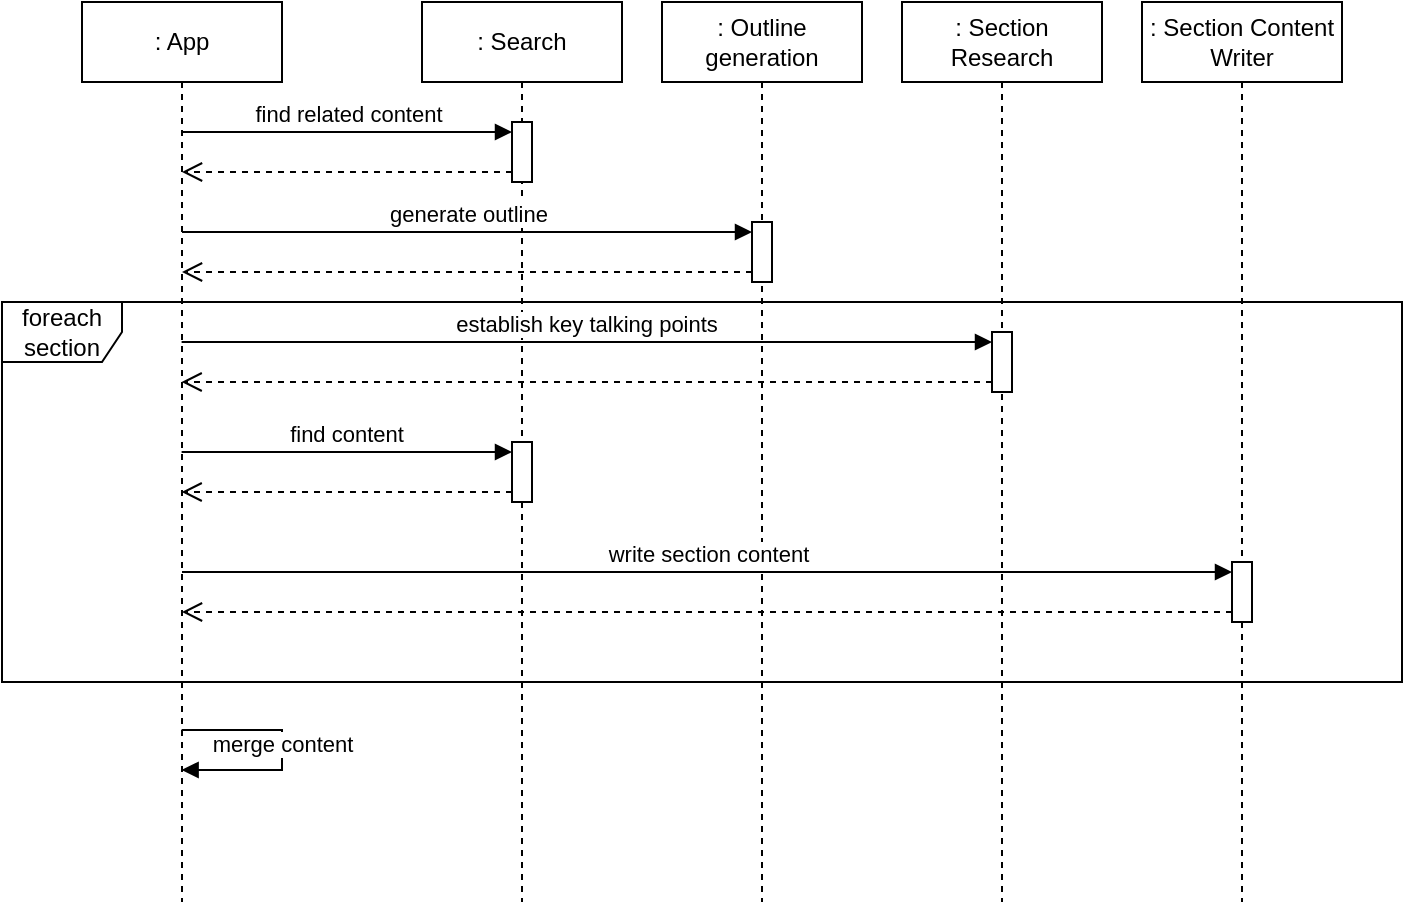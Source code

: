 <mxfile version="26.0.16">
  <diagram name="Page-1" id="Dgegq4GPJ5SBzL4Qflrv">
    <mxGraphModel dx="2037" dy="819" grid="1" gridSize="10" guides="1" tooltips="1" connect="1" arrows="1" fold="1" page="1" pageScale="1" pageWidth="1169" pageHeight="827" math="0" shadow="0">
      <root>
        <mxCell id="0" />
        <mxCell id="1" parent="0" />
        <mxCell id="YCUipV4bi6a7fHZN5A5N-2" value=": App" style="shape=umlLifeline;perimeter=lifelinePerimeter;whiteSpace=wrap;html=1;container=1;dropTarget=0;collapsible=0;recursiveResize=0;outlineConnect=0;portConstraint=eastwest;newEdgeStyle={&quot;curved&quot;:0,&quot;rounded&quot;:0};" vertex="1" parent="1">
          <mxGeometry x="190" y="40" width="100" height="450" as="geometry" />
        </mxCell>
        <mxCell id="YCUipV4bi6a7fHZN5A5N-3" value=": Search" style="shape=umlLifeline;perimeter=lifelinePerimeter;whiteSpace=wrap;html=1;container=1;dropTarget=0;collapsible=0;recursiveResize=0;outlineConnect=0;portConstraint=eastwest;newEdgeStyle={&quot;curved&quot;:0,&quot;rounded&quot;:0};" vertex="1" parent="1">
          <mxGeometry x="360" y="40" width="100" height="450" as="geometry" />
        </mxCell>
        <mxCell id="YCUipV4bi6a7fHZN5A5N-6" value="" style="html=1;points=[[0,0,0,0,5],[0,1,0,0,-5],[1,0,0,0,5],[1,1,0,0,-5]];perimeter=orthogonalPerimeter;outlineConnect=0;targetShapes=umlLifeline;portConstraint=eastwest;newEdgeStyle={&quot;curved&quot;:0,&quot;rounded&quot;:0};" vertex="1" parent="YCUipV4bi6a7fHZN5A5N-3">
          <mxGeometry x="45" y="60" width="10" height="30" as="geometry" />
        </mxCell>
        <mxCell id="YCUipV4bi6a7fHZN5A5N-16" value="" style="html=1;points=[[0,0,0,0,5],[0,1,0,0,-5],[1,0,0,0,5],[1,1,0,0,-5]];perimeter=orthogonalPerimeter;outlineConnect=0;targetShapes=umlLifeline;portConstraint=eastwest;newEdgeStyle={&quot;curved&quot;:0,&quot;rounded&quot;:0};" vertex="1" parent="YCUipV4bi6a7fHZN5A5N-3">
          <mxGeometry x="45" y="220" width="10" height="30" as="geometry" />
        </mxCell>
        <mxCell id="YCUipV4bi6a7fHZN5A5N-7" value="find related content" style="html=1;verticalAlign=bottom;endArrow=block;curved=0;rounded=0;entryX=0;entryY=0;entryDx=0;entryDy=5;entryPerimeter=0;" edge="1" parent="1" source="YCUipV4bi6a7fHZN5A5N-2" target="YCUipV4bi6a7fHZN5A5N-6">
          <mxGeometry width="80" relative="1" as="geometry">
            <mxPoint x="410" y="150" as="sourcePoint" />
            <mxPoint x="490" y="150" as="targetPoint" />
          </mxGeometry>
        </mxCell>
        <mxCell id="YCUipV4bi6a7fHZN5A5N-8" value="" style="html=1;verticalAlign=bottom;endArrow=open;dashed=1;endSize=8;curved=0;rounded=0;exitX=0;exitY=1;exitDx=0;exitDy=-5;exitPerimeter=0;" edge="1" parent="1" source="YCUipV4bi6a7fHZN5A5N-6" target="YCUipV4bi6a7fHZN5A5N-2">
          <mxGeometry relative="1" as="geometry">
            <mxPoint x="480" y="140" as="sourcePoint" />
            <mxPoint x="690" y="410" as="targetPoint" />
          </mxGeometry>
        </mxCell>
        <mxCell id="YCUipV4bi6a7fHZN5A5N-10" value=": Outline generation" style="shape=umlLifeline;perimeter=lifelinePerimeter;whiteSpace=wrap;html=1;container=1;dropTarget=0;collapsible=0;recursiveResize=0;outlineConnect=0;portConstraint=eastwest;newEdgeStyle={&quot;curved&quot;:0,&quot;rounded&quot;:0};" vertex="1" parent="1">
          <mxGeometry x="480" y="40" width="100" height="450" as="geometry" />
        </mxCell>
        <mxCell id="YCUipV4bi6a7fHZN5A5N-11" value="" style="html=1;points=[[0,0,0,0,5],[0,1,0,0,-5],[1,0,0,0,5],[1,1,0,0,-5]];perimeter=orthogonalPerimeter;outlineConnect=0;targetShapes=umlLifeline;portConstraint=eastwest;newEdgeStyle={&quot;curved&quot;:0,&quot;rounded&quot;:0};" vertex="1" parent="YCUipV4bi6a7fHZN5A5N-10">
          <mxGeometry x="45" y="110" width="10" height="30" as="geometry" />
        </mxCell>
        <mxCell id="YCUipV4bi6a7fHZN5A5N-12" value="generate outline" style="html=1;verticalAlign=bottom;endArrow=block;curved=0;rounded=0;entryX=0;entryY=0;entryDx=0;entryDy=5;entryPerimeter=0;" edge="1" parent="1" source="YCUipV4bi6a7fHZN5A5N-2" target="YCUipV4bi6a7fHZN5A5N-11">
          <mxGeometry width="80" relative="1" as="geometry">
            <mxPoint x="620" y="270" as="sourcePoint" />
            <mxPoint x="700" y="270" as="targetPoint" />
          </mxGeometry>
        </mxCell>
        <mxCell id="YCUipV4bi6a7fHZN5A5N-14" value="" style="html=1;verticalAlign=bottom;endArrow=open;dashed=1;endSize=8;curved=0;rounded=0;exitX=0;exitY=1;exitDx=0;exitDy=-5;exitPerimeter=0;" edge="1" parent="1" source="YCUipV4bi6a7fHZN5A5N-11" target="YCUipV4bi6a7fHZN5A5N-2">
          <mxGeometry relative="1" as="geometry">
            <mxPoint x="700" y="210" as="sourcePoint" />
            <mxPoint x="620" y="210" as="targetPoint" />
          </mxGeometry>
        </mxCell>
        <mxCell id="YCUipV4bi6a7fHZN5A5N-17" value="find content" style="html=1;verticalAlign=bottom;endArrow=block;curved=0;rounded=0;entryX=0;entryY=0;entryDx=0;entryDy=5;entryPerimeter=0;" edge="1" parent="1" target="YCUipV4bi6a7fHZN5A5N-16">
          <mxGeometry width="80" relative="1" as="geometry">
            <mxPoint x="239.81" y="265" as="sourcePoint" />
            <mxPoint x="700" y="250" as="targetPoint" />
          </mxGeometry>
        </mxCell>
        <mxCell id="YCUipV4bi6a7fHZN5A5N-19" value="" style="html=1;verticalAlign=bottom;endArrow=open;dashed=1;endSize=8;curved=0;rounded=0;exitX=0;exitY=1;exitDx=0;exitDy=-5;exitPerimeter=0;" edge="1" parent="1" source="YCUipV4bi6a7fHZN5A5N-16">
          <mxGeometry relative="1" as="geometry">
            <mxPoint x="700" y="250" as="sourcePoint" />
            <mxPoint x="239.81" y="285" as="targetPoint" />
          </mxGeometry>
        </mxCell>
        <mxCell id="YCUipV4bi6a7fHZN5A5N-21" value=": Section Research" style="shape=umlLifeline;perimeter=lifelinePerimeter;whiteSpace=wrap;html=1;container=1;dropTarget=0;collapsible=0;recursiveResize=0;outlineConnect=0;portConstraint=eastwest;newEdgeStyle={&quot;curved&quot;:0,&quot;rounded&quot;:0};" vertex="1" parent="1">
          <mxGeometry x="600" y="40" width="100" height="450" as="geometry" />
        </mxCell>
        <mxCell id="YCUipV4bi6a7fHZN5A5N-22" value="" style="html=1;points=[[0,0,0,0,5],[0,1,0,0,-5],[1,0,0,0,5],[1,1,0,0,-5]];perimeter=orthogonalPerimeter;outlineConnect=0;targetShapes=umlLifeline;portConstraint=eastwest;newEdgeStyle={&quot;curved&quot;:0,&quot;rounded&quot;:0};" vertex="1" parent="YCUipV4bi6a7fHZN5A5N-21">
          <mxGeometry x="45" y="165" width="10" height="30" as="geometry" />
        </mxCell>
        <mxCell id="YCUipV4bi6a7fHZN5A5N-23" value="establish key talking points" style="html=1;verticalAlign=bottom;endArrow=block;curved=0;rounded=0;entryX=0;entryY=0;entryDx=0;entryDy=5;entryPerimeter=0;" edge="1" parent="1">
          <mxGeometry width="80" relative="1" as="geometry">
            <mxPoint x="239.81" y="210" as="sourcePoint" />
            <mxPoint x="645" y="210" as="targetPoint" />
          </mxGeometry>
        </mxCell>
        <mxCell id="YCUipV4bi6a7fHZN5A5N-24" value="" style="html=1;verticalAlign=bottom;endArrow=open;dashed=1;endSize=8;curved=0;rounded=0;exitX=0;exitY=1;exitDx=0;exitDy=-5;exitPerimeter=0;" edge="1" parent="1" source="YCUipV4bi6a7fHZN5A5N-22">
          <mxGeometry relative="1" as="geometry">
            <mxPoint x="700" y="145" as="sourcePoint" />
            <mxPoint x="239.81" y="230" as="targetPoint" />
          </mxGeometry>
        </mxCell>
        <mxCell id="YCUipV4bi6a7fHZN5A5N-25" value=": Section Content Writer" style="shape=umlLifeline;perimeter=lifelinePerimeter;whiteSpace=wrap;html=1;container=1;dropTarget=0;collapsible=0;recursiveResize=0;outlineConnect=0;portConstraint=eastwest;newEdgeStyle={&quot;curved&quot;:0,&quot;rounded&quot;:0};" vertex="1" parent="1">
          <mxGeometry x="720" y="40" width="100" height="450" as="geometry" />
        </mxCell>
        <mxCell id="YCUipV4bi6a7fHZN5A5N-26" value="" style="html=1;points=[[0,0,0,0,5],[0,1,0,0,-5],[1,0,0,0,5],[1,1,0,0,-5]];perimeter=orthogonalPerimeter;outlineConnect=0;targetShapes=umlLifeline;portConstraint=eastwest;newEdgeStyle={&quot;curved&quot;:0,&quot;rounded&quot;:0};" vertex="1" parent="YCUipV4bi6a7fHZN5A5N-25">
          <mxGeometry x="45" y="280" width="10" height="30" as="geometry" />
        </mxCell>
        <mxCell id="YCUipV4bi6a7fHZN5A5N-28" value="write section content" style="html=1;verticalAlign=bottom;endArrow=block;curved=0;rounded=0;entryX=0;entryY=0;entryDx=0;entryDy=5;entryPerimeter=0;" edge="1" parent="1" source="YCUipV4bi6a7fHZN5A5N-2" target="YCUipV4bi6a7fHZN5A5N-26">
          <mxGeometry width="80" relative="1" as="geometry">
            <mxPoint x="620" y="210" as="sourcePoint" />
            <mxPoint x="700" y="210" as="targetPoint" />
          </mxGeometry>
        </mxCell>
        <mxCell id="YCUipV4bi6a7fHZN5A5N-29" value="" style="html=1;verticalAlign=bottom;endArrow=open;dashed=1;endSize=8;curved=0;rounded=0;exitX=0;exitY=1;exitDx=0;exitDy=-5;exitPerimeter=0;" edge="1" parent="1" source="YCUipV4bi6a7fHZN5A5N-26" target="YCUipV4bi6a7fHZN5A5N-2">
          <mxGeometry relative="1" as="geometry">
            <mxPoint x="700" y="210" as="sourcePoint" />
            <mxPoint x="620" y="210" as="targetPoint" />
          </mxGeometry>
        </mxCell>
        <mxCell id="YCUipV4bi6a7fHZN5A5N-31" value="merge content" style="html=1;verticalAlign=bottom;endArrow=block;curved=0;rounded=0;" edge="1" parent="1">
          <mxGeometry x="0.1" width="80" relative="1" as="geometry">
            <mxPoint x="239.81" y="404" as="sourcePoint" />
            <mxPoint x="239.81" y="424" as="targetPoint" />
            <Array as="points">
              <mxPoint x="290" y="404" />
              <mxPoint x="290" y="424" />
            </Array>
            <mxPoint as="offset" />
          </mxGeometry>
        </mxCell>
        <mxCell id="YCUipV4bi6a7fHZN5A5N-32" value="foreach section" style="shape=umlFrame;whiteSpace=wrap;html=1;pointerEvents=0;" vertex="1" parent="1">
          <mxGeometry x="150" y="190" width="700" height="190" as="geometry" />
        </mxCell>
      </root>
    </mxGraphModel>
  </diagram>
</mxfile>
